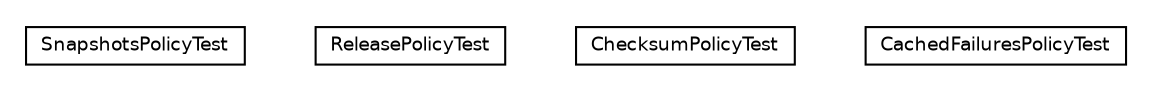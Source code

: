 #!/usr/local/bin/dot
#
# Class diagram 
# Generated by UmlGraph version 4.6 (http://www.spinellis.gr/sw/umlgraph)
#

digraph G {
	edge [fontname="Helvetica",fontsize=10,labelfontname="Helvetica",labelfontsize=10];
	node [fontname="Helvetica",fontsize=10,shape=plaintext];
	// org.apache.maven.archiva.policies.SnapshotsPolicyTest
	c426 [label=<<table border="0" cellborder="1" cellspacing="0" cellpadding="2" port="p" href="./SnapshotsPolicyTest.html">
		<tr><td><table border="0" cellspacing="0" cellpadding="1">
			<tr><td> SnapshotsPolicyTest </td></tr>
		</table></td></tr>
		</table>>, fontname="Helvetica", fontcolor="black", fontsize=9.0];
	// org.apache.maven.archiva.policies.ReleasePolicyTest
	c427 [label=<<table border="0" cellborder="1" cellspacing="0" cellpadding="2" port="p" href="./ReleasePolicyTest.html">
		<tr><td><table border="0" cellspacing="0" cellpadding="1">
			<tr><td> ReleasePolicyTest </td></tr>
		</table></td></tr>
		</table>>, fontname="Helvetica", fontcolor="black", fontsize=9.0];
	// org.apache.maven.archiva.policies.ChecksumPolicyTest
	c428 [label=<<table border="0" cellborder="1" cellspacing="0" cellpadding="2" port="p" href="./ChecksumPolicyTest.html">
		<tr><td><table border="0" cellspacing="0" cellpadding="1">
			<tr><td> ChecksumPolicyTest </td></tr>
		</table></td></tr>
		</table>>, fontname="Helvetica", fontcolor="black", fontsize=9.0];
	// org.apache.maven.archiva.policies.CachedFailuresPolicyTest
	c429 [label=<<table border="0" cellborder="1" cellspacing="0" cellpadding="2" port="p" href="./CachedFailuresPolicyTest.html">
		<tr><td><table border="0" cellspacing="0" cellpadding="1">
			<tr><td> CachedFailuresPolicyTest </td></tr>
		</table></td></tr>
		</table>>, fontname="Helvetica", fontcolor="black", fontsize=9.0];
}

